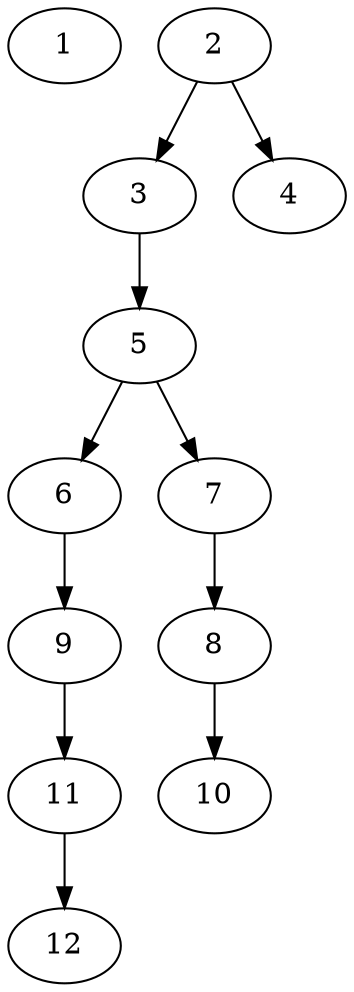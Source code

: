 // DAG (tier=1-easy, mode=data, n=12, ccr=0.315, fat=0.391, density=0.310, regular=0.736, jump=0.028, mindata=1048576, maxdata=8388608)
// DAG automatically generated by daggen at Sun Aug 24 16:33:33 2025
// /home/ermia/Project/Environments/daggen/bin/daggen --dot --ccr 0.315 --fat 0.391 --regular 0.736 --density 0.310 --jump 0.028 --mindata 1048576 --maxdata 8388608 -n 12 
digraph G {
  1 [size="162566651366382464", alpha="0.18", expect_size="81283325683191232"]
  2 [size="373526761209056985088", alpha="0.04", expect_size="186763380604528492544"]
  2 -> 3 [size ="414926464090112"]
  2 -> 4 [size ="414926464090112"]
  3 [size="53754037841177968", alpha="0.12", expect_size="26877018920588984"]
  3 -> 5 [size ="39939202875392"]
  4 [size="1200858759878934528", alpha="0.13", expect_size="600429379939467264"]
  5 [size="1807186875758989", alpha="0.12", expect_size="903593437879494"]
  5 -> 6 [size ="197483804229632"]
  5 -> 7 [size ="197483804229632"]
  6 [size="131646309366809", alpha="0.03", expect_size="65823154683404"]
  6 -> 9 [size ="10579116818432"]
  7 [size="5961214636127467", alpha="0.17", expect_size="2980607318063733"]
  7 -> 8 [size ="425494390505472"]
  8 [size="1264420779756355584", alpha="0.07", expect_size="632210389878177792"]
  8 -> 10 [size ="9354438770688"]
  9 [size="461544366089746048", alpha="0.11", expect_size="230772183044873024"]
  9 -> 11 [size ="331254855630848"]
  10 [size="1223279063567188", alpha="0.08", expect_size="611639531783594"]
  11 [size="200633960676995366912", alpha="0.13", expect_size="100316980338497683456"]
  11 -> 12 [size ="274174010458112"]
  12 [size="113278712402131504", alpha="0.15", expect_size="56639356201065752"]
}